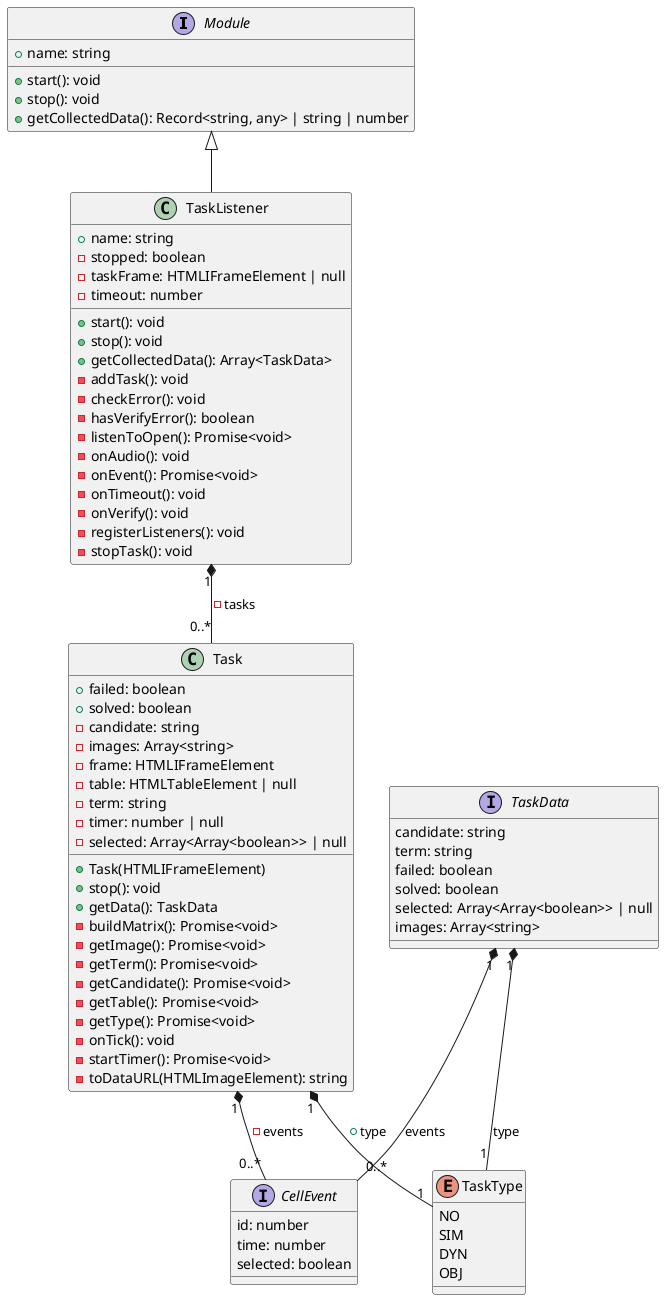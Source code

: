 @startuml

interface Module {
 + name: string
 + start(): void
 + stop(): void
 + getCollectedData(): Record<string, any> | string | number
}

class TaskListener {
	+ name: string
	- stopped: boolean
	- taskFrame: HTMLIFrameElement | null
	- timeout: number
	+ start(): void
	+ stop(): void
	+ getCollectedData(): Array<TaskData>
	- addTask(): void
	- checkError(): void
	- hasVerifyError(): boolean
	- listenToOpen(): Promise<void>
	- onAudio(): void
	- onEvent(): Promise<void>
	- onTimeout(): void
	- onVerify(): void
	- registerListeners(): void
	- stopTask(): void
}

class Task {
	+ failed: boolean
	+ solved: boolean
	- candidate: string
	- images: Array<string>
	- frame: HTMLIFrameElement
	- table: HTMLTableElement | null
	- term: string
	- timer: number | null
	- selected: Array<Array<boolean>> | null
	+ Task(HTMLIFrameElement)
	+ stop(): void
	+ getData(): TaskData
	- buildMatrix(): Promise<void>
	- getImage(): Promise<void>
	- getTerm(): Promise<void>
	- getCandidate(): Promise<void>
	- getTable(): Promise<void>
	- getType(): Promise<void>
	- onTick(): void
	- startTimer(): Promise<void>
	- toDataURL(HTMLImageElement): string
}

interface CellEvent {
	id: number
	time: number
	selected: boolean
}
enum TaskType {
	NO
	SIM
	DYN
	OBJ
}
interface TaskData {
	candidate: string
	term: string
	failed: boolean
	solved: boolean
	selected: Array<Array<boolean>> | null
	images: Array<string>
}

Module <|-- TaskListener
TaskListener "1" *-- "0..*" Task: - tasks
Task "1" *-- "1" TaskType: + type
TaskData "1" *-- "1" TaskType: type
Task "1" *-- "0..*" CellEvent: - events
TaskData "1" *-- "0..*" CellEvent: events



@enduml
